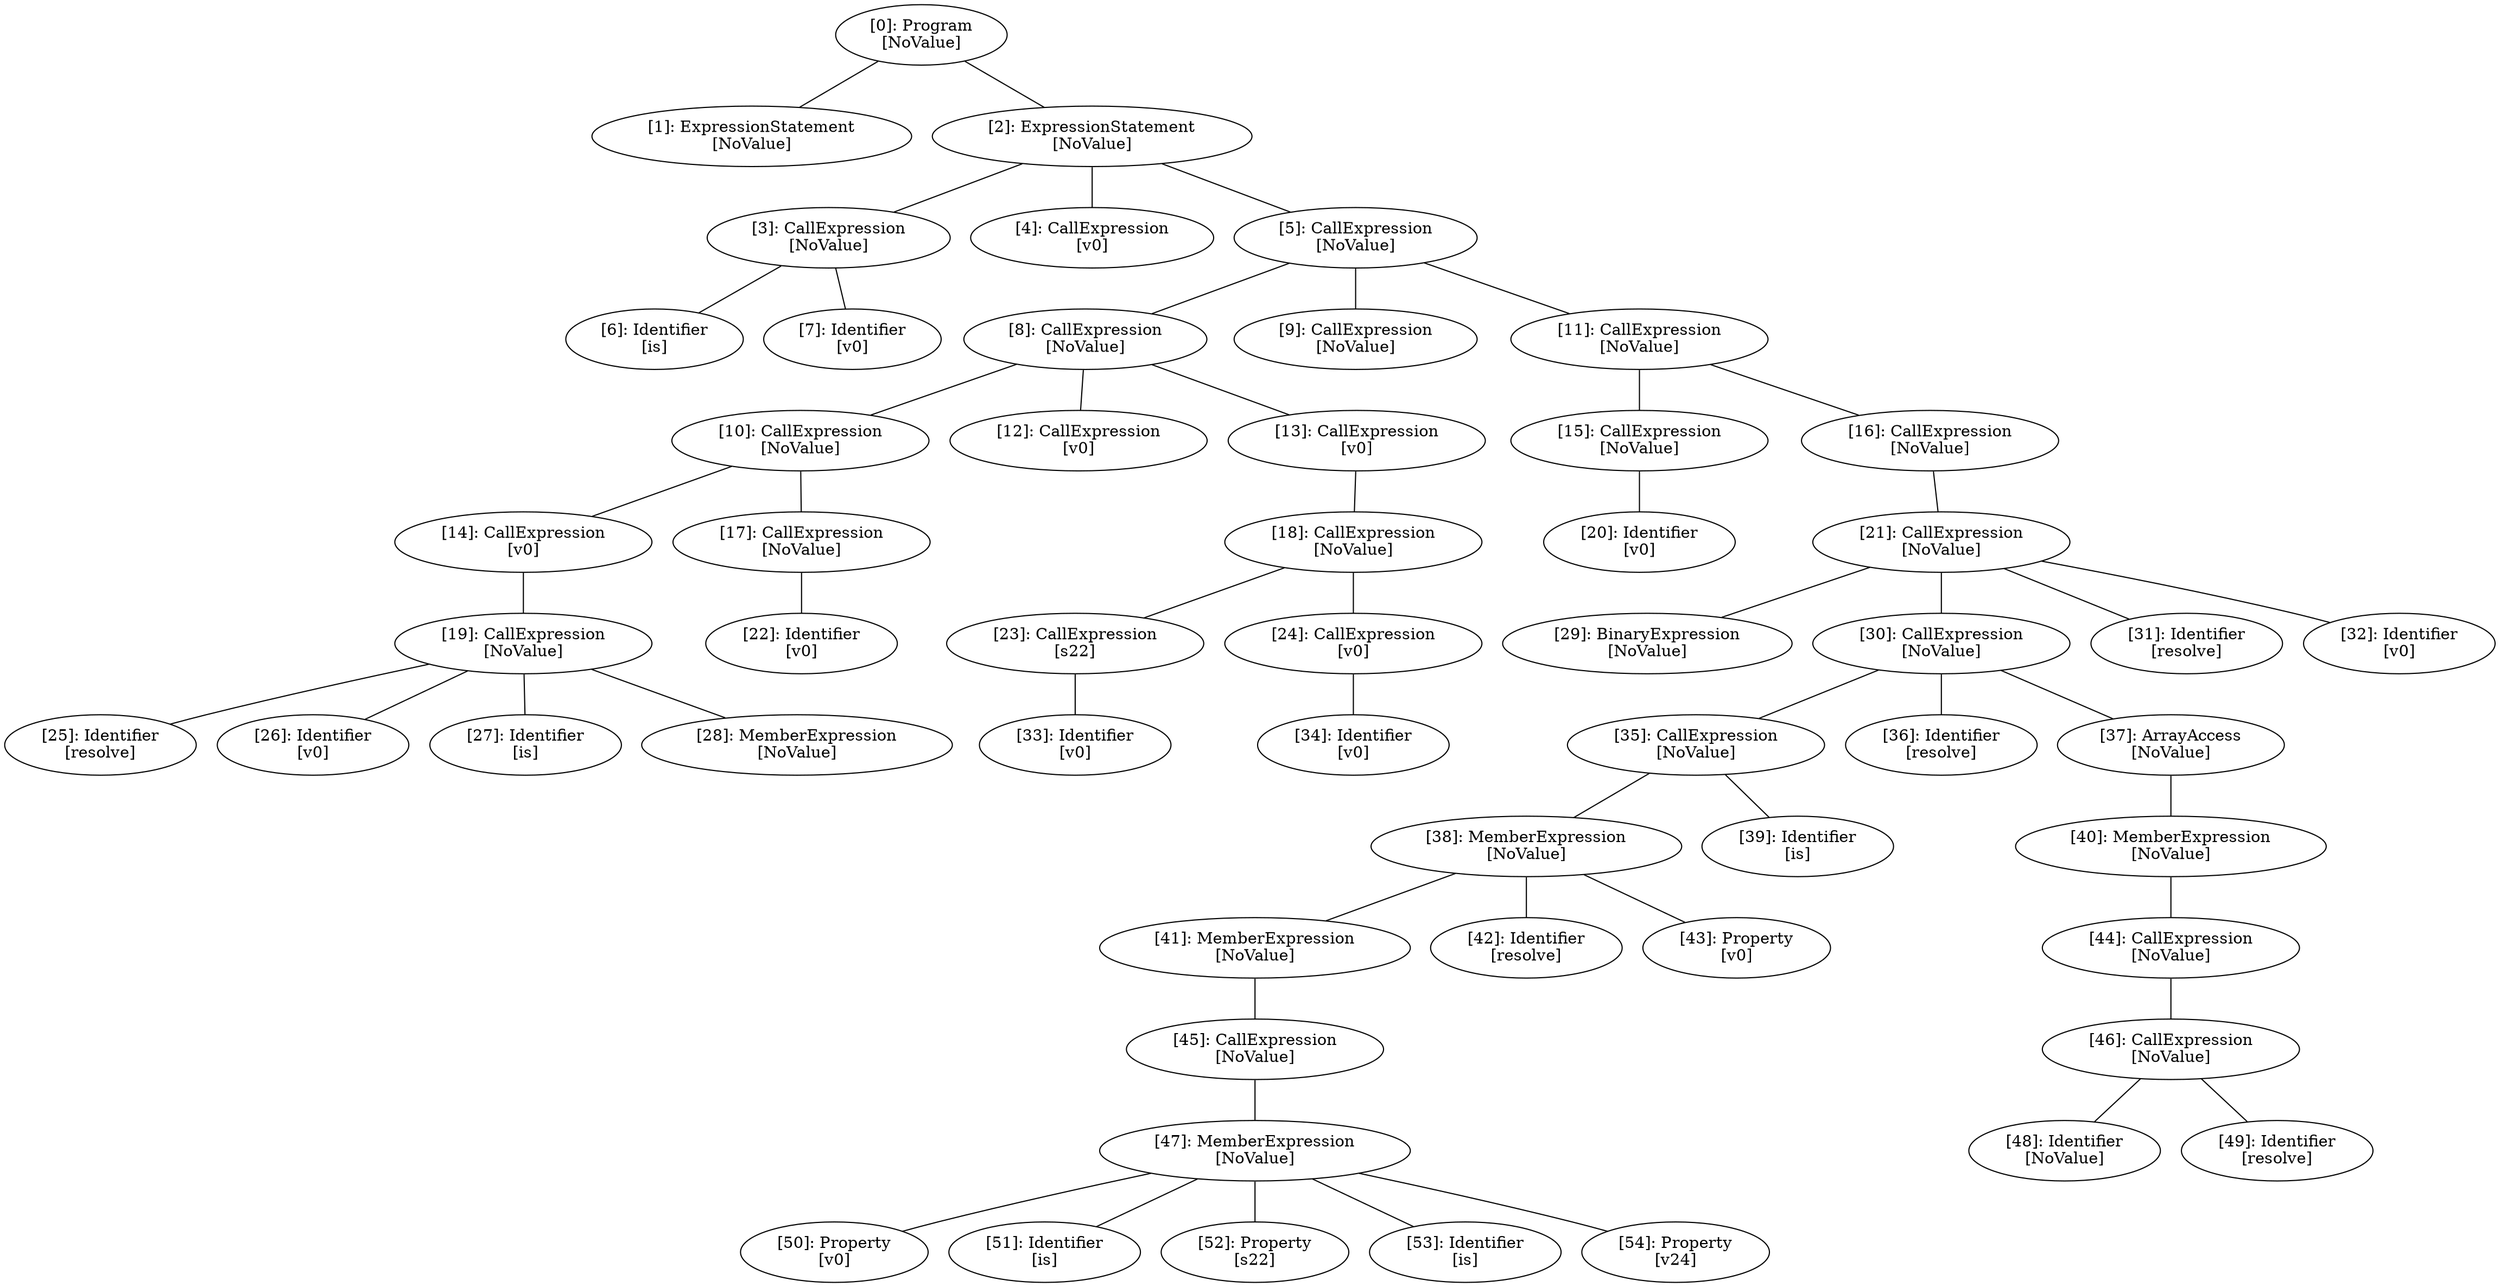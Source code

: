 // Result
graph {
	0 [label="[0]: Program
[NoValue]"]
	1 [label="[1]: ExpressionStatement
[NoValue]"]
	2 [label="[2]: ExpressionStatement
[NoValue]"]
	3 [label="[3]: CallExpression
[NoValue]"]
	4 [label="[4]: CallExpression
[v0]"]
	5 [label="[5]: CallExpression
[NoValue]"]
	6 [label="[6]: Identifier
[is]"]
	7 [label="[7]: Identifier
[v0]"]
	8 [label="[8]: CallExpression
[NoValue]"]
	9 [label="[9]: CallExpression
[NoValue]"]
	10 [label="[10]: CallExpression
[NoValue]"]
	11 [label="[11]: CallExpression
[NoValue]"]
	12 [label="[12]: CallExpression
[v0]"]
	13 [label="[13]: CallExpression
[v0]"]
	14 [label="[14]: CallExpression
[v0]"]
	15 [label="[15]: CallExpression
[NoValue]"]
	16 [label="[16]: CallExpression
[NoValue]"]
	17 [label="[17]: CallExpression
[NoValue]"]
	18 [label="[18]: CallExpression
[NoValue]"]
	19 [label="[19]: CallExpression
[NoValue]"]
	20 [label="[20]: Identifier
[v0]"]
	21 [label="[21]: CallExpression
[NoValue]"]
	22 [label="[22]: Identifier
[v0]"]
	23 [label="[23]: CallExpression
[s22]"]
	24 [label="[24]: CallExpression
[v0]"]
	25 [label="[25]: Identifier
[resolve]"]
	26 [label="[26]: Identifier
[v0]"]
	27 [label="[27]: Identifier
[is]"]
	28 [label="[28]: MemberExpression
[NoValue]"]
	29 [label="[29]: BinaryExpression
[NoValue]"]
	30 [label="[30]: CallExpression
[NoValue]"]
	31 [label="[31]: Identifier
[resolve]"]
	32 [label="[32]: Identifier
[v0]"]
	33 [label="[33]: Identifier
[v0]"]
	34 [label="[34]: Identifier
[v0]"]
	35 [label="[35]: CallExpression
[NoValue]"]
	36 [label="[36]: Identifier
[resolve]"]
	37 [label="[37]: ArrayAccess
[NoValue]"]
	38 [label="[38]: MemberExpression
[NoValue]"]
	39 [label="[39]: Identifier
[is]"]
	40 [label="[40]: MemberExpression
[NoValue]"]
	41 [label="[41]: MemberExpression
[NoValue]"]
	42 [label="[42]: Identifier
[resolve]"]
	43 [label="[43]: Property
[v0]"]
	44 [label="[44]: CallExpression
[NoValue]"]
	45 [label="[45]: CallExpression
[NoValue]"]
	46 [label="[46]: CallExpression
[NoValue]"]
	47 [label="[47]: MemberExpression
[NoValue]"]
	48 [label="[48]: Identifier
[NoValue]"]
	49 [label="[49]: Identifier
[resolve]"]
	50 [label="[50]: Property
[v0]"]
	51 [label="[51]: Identifier
[is]"]
	52 [label="[52]: Property
[s22]"]
	53 [label="[53]: Identifier
[is]"]
	54 [label="[54]: Property
[v24]"]
	0 -- 1
	0 -- 2
	2 -- 3
	2 -- 4
	2 -- 5
	3 -- 6
	3 -- 7
	5 -- 8
	5 -- 9
	5 -- 11
	8 -- 10
	8 -- 12
	8 -- 13
	10 -- 14
	10 -- 17
	11 -- 15
	11 -- 16
	13 -- 18
	14 -- 19
	15 -- 20
	16 -- 21
	17 -- 22
	18 -- 23
	18 -- 24
	19 -- 25
	19 -- 26
	19 -- 27
	19 -- 28
	21 -- 29
	21 -- 30
	21 -- 31
	21 -- 32
	23 -- 33
	24 -- 34
	30 -- 35
	30 -- 36
	30 -- 37
	35 -- 38
	35 -- 39
	37 -- 40
	38 -- 41
	38 -- 42
	38 -- 43
	40 -- 44
	41 -- 45
	44 -- 46
	45 -- 47
	46 -- 48
	46 -- 49
	47 -- 50
	47 -- 51
	47 -- 52
	47 -- 53
	47 -- 54
}
